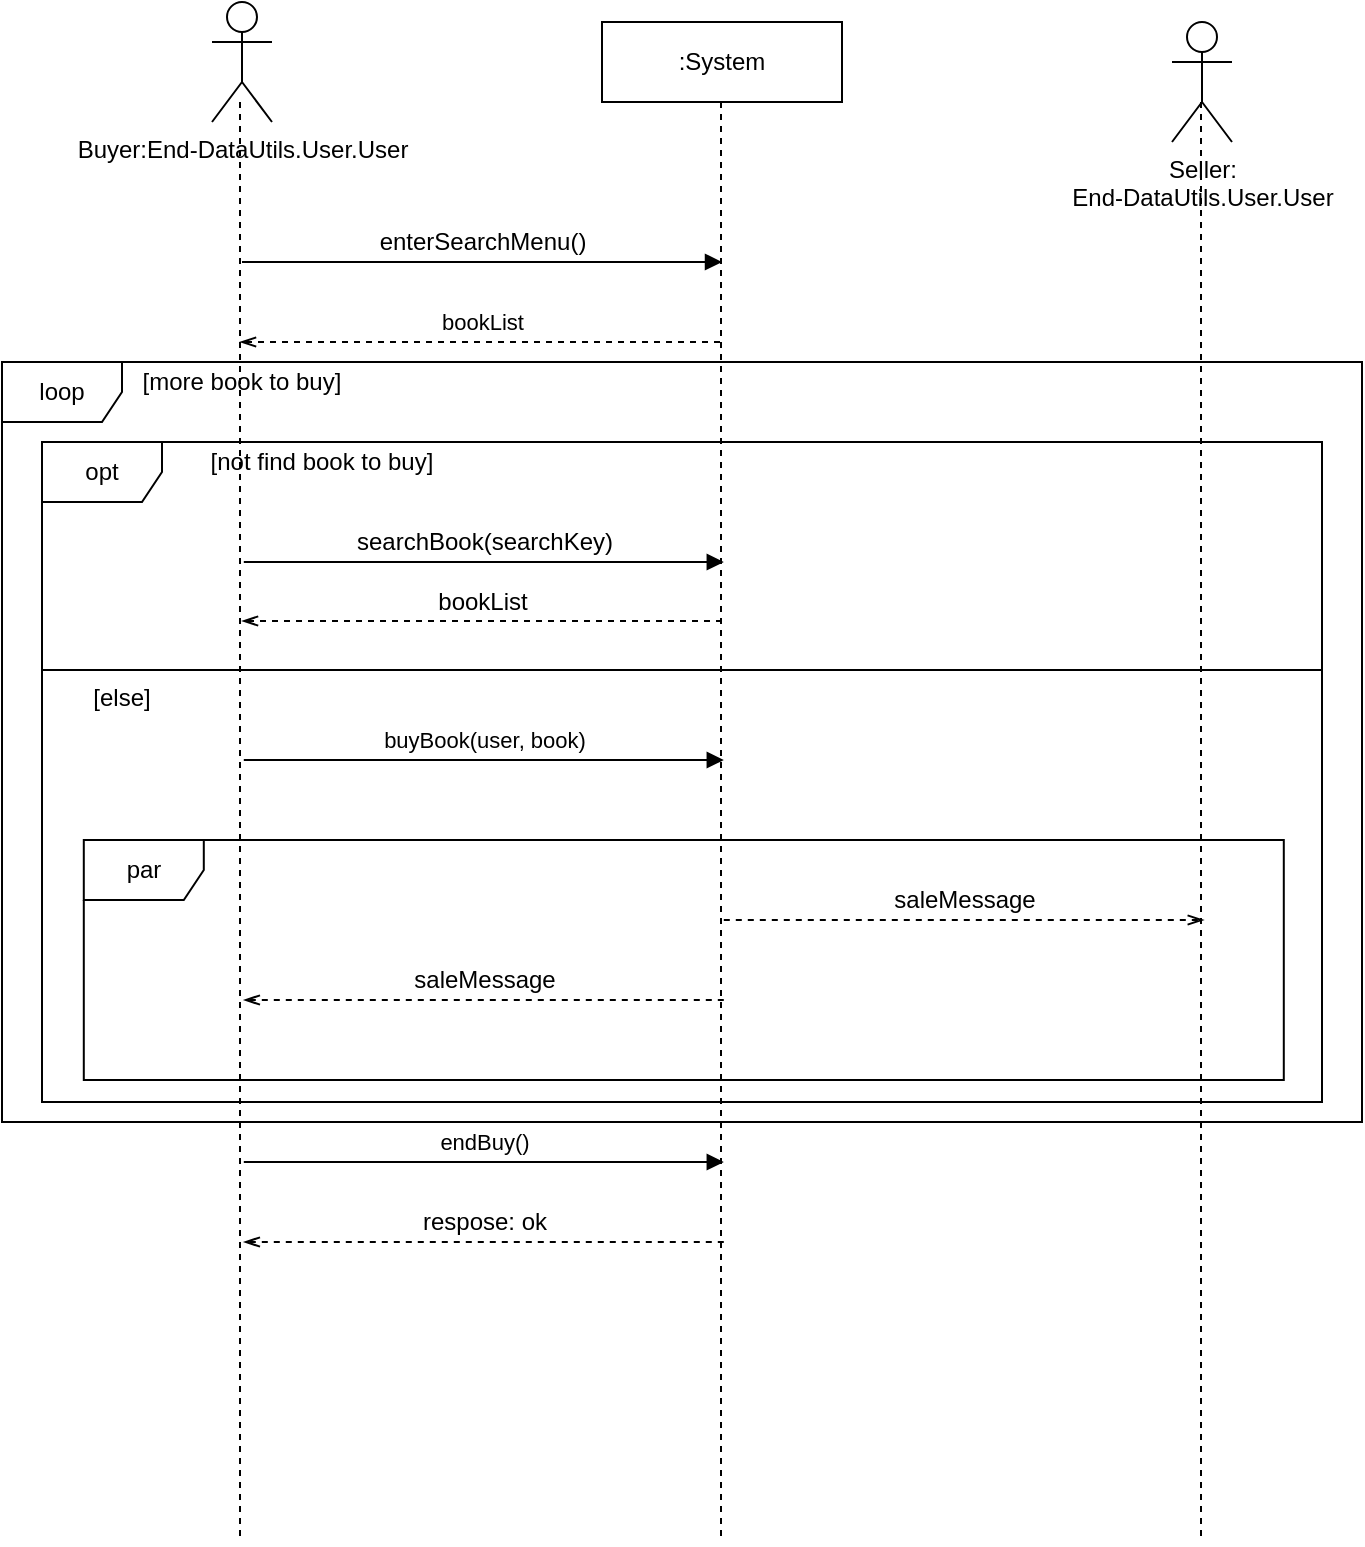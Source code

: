 <mxfile version="13.2.4" type="device" pages="4"><diagram id="6hGFLwfOUW9BJ-s0fimq" name="BuyBook"><mxGraphModel dx="1422" dy="745" grid="1" gridSize="10" guides="1" tooltips="1" connect="1" arrows="1" fold="1" page="1" pageScale="1" pageWidth="827" pageHeight="1169" math="0" shadow="0"><root><mxCell id="0"/><mxCell id="1" parent="0"/><mxCell id="3pYm0WZSBtt9Ycjsd9VP-42" value="loop" style="shape=umlFrame;whiteSpace=wrap;html=1;" parent="1" vertex="1"><mxGeometry x="40" y="250" width="680" height="380" as="geometry"/></mxCell><mxCell id="XymvLfOhUU3n8pdUh_bW-34" value="opt" style="shape=umlFrame;whiteSpace=wrap;html=1;" vertex="1" parent="1"><mxGeometry x="60" y="290" width="640" height="330" as="geometry"/></mxCell><mxCell id="AGMHs2nKBJtEEquiV1g--34" value="par" style="shape=umlFrame;whiteSpace=wrap;html=1;" parent="1" vertex="1"><mxGeometry x="80.9" y="489" width="600" height="120" as="geometry"/></mxCell><mxCell id="2" value="Buyer:End-DataUtils.User.User" style="shape=umlActor;verticalLabelPosition=bottom;labelBackgroundColor=none;verticalAlign=top;html=1;outlineConnect=0;" parent="1" vertex="1"><mxGeometry x="145" y="70" width="30" height="60" as="geometry"/></mxCell><mxCell id="12" value="&lt;span style=&quot;font-family: helvetica; font-size: 12px; font-style: normal; font-weight: 400; letter-spacing: normal; text-align: center; text-indent: 0px; text-transform: none; word-spacing: 0px; float: none; display: inline;&quot;&gt;enterSearchMenu()&lt;/span&gt;" style="endArrow=block;html=1;endFill=1;labelBackgroundColor=none;fontColor=#000000;" parent="1" edge="1"><mxGeometry y="10" width="50" height="50" relative="1" as="geometry"><mxPoint x="160" y="200" as="sourcePoint"/><mxPoint x="400" y="200" as="targetPoint"/><mxPoint as="offset"/></mxGeometry></mxCell><mxCell id="14" value=":System" style="rounded=0;whiteSpace=wrap;html=1;labelBackgroundColor=none;" parent="1" vertex="1"><mxGeometry x="340" y="80" width="120" height="40" as="geometry"/></mxCell><mxCell id="17" value="&lt;span style=&quot;font-family: helvetica; font-size: 12px; font-style: normal; font-weight: 400; letter-spacing: normal; text-align: center; text-indent: 0px; text-transform: none; word-spacing: 0px; float: none; display: inline;&quot;&gt;searchBook(searchKey)&lt;/span&gt;" style="endArrow=block;html=1;endFill=1;labelBackgroundColor=none;fontColor=#000000;" parent="1" edge="1"><mxGeometry y="10" width="50" height="50" relative="1" as="geometry"><mxPoint x="160.9" y="350" as="sourcePoint"/><mxPoint x="400.9" y="350" as="targetPoint"/><mxPoint as="offset"/></mxGeometry></mxCell><mxCell id="24" value="&lt;span style=&quot;font-family: helvetica; font-size: 12px; font-style: normal; font-weight: 400; letter-spacing: normal; text-align: center; text-indent: 0px; text-transform: none; word-spacing: 0px; float: none; display: inline;&quot;&gt;bookList&lt;/span&gt;" style="endArrow=openThin;html=1;endFill=0;dashed=1;labelBackgroundColor=none;fontColor=#000000;" parent="1" edge="1"><mxGeometry y="-10" width="50" height="50" relative="1" as="geometry"><mxPoint x="400" y="379.5" as="sourcePoint"/><mxPoint x="160" y="379.5" as="targetPoint"/><mxPoint as="offset"/></mxGeometry></mxCell><mxCell id="34" value="Seller:&lt;br&gt;End-DataUtils.User.User" style="shape=umlActor;verticalLabelPosition=bottom;labelBackgroundColor=none;verticalAlign=top;html=1;outlineConnect=0;" parent="1" vertex="1"><mxGeometry x="625" y="80" width="30" height="60" as="geometry"/></mxCell><mxCell id="n1-OZ0mxmcXtM2e9nvb8-45" value="bookList" style="endArrow=openThin;html=1;endFill=0;dashed=1;labelBackgroundColor=none;" parent="1" edge="1"><mxGeometry x="-0.008" y="-10" width="50" height="50" relative="1" as="geometry"><mxPoint x="399" y="240" as="sourcePoint"/><mxPoint x="159" y="240" as="targetPoint"/><mxPoint as="offset"/></mxGeometry></mxCell><mxCell id="3pYm0WZSBtt9Ycjsd9VP-46" value="[more book to buy]" style="text;html=1;strokeColor=none;fillColor=none;align=center;verticalAlign=middle;whiteSpace=wrap;rounded=0;" parent="1" vertex="1"><mxGeometry x="100" y="250" width="120" height="20" as="geometry"/></mxCell><mxCell id="3pYm0WZSBtt9Ycjsd9VP-48" value="" style="edgeStyle=orthogonalEdgeStyle;rounded=0;orthogonalLoop=1;jettySize=auto;html=1;endArrow=none;endFill=0;dashed=1;" parent="1" edge="1"><mxGeometry relative="1" as="geometry"><mxPoint x="159" y="840" as="targetPoint"/><mxPoint x="159" y="120" as="sourcePoint"/><Array as="points"><mxPoint x="159" y="840"/><mxPoint x="159" y="840"/></Array></mxGeometry></mxCell><mxCell id="3pYm0WZSBtt9Ycjsd9VP-62" value="buyBook(user, book)" style="endArrow=block;html=1;endFill=1;labelBackgroundColor=none;" parent="1" edge="1"><mxGeometry y="10" width="50" height="50" relative="1" as="geometry"><mxPoint x="160.9" y="449" as="sourcePoint"/><mxPoint x="400.9" y="449" as="targetPoint"/><mxPoint as="offset"/></mxGeometry></mxCell><mxCell id="3pYm0WZSBtt9Ycjsd9VP-65" value="&lt;span style=&quot;font-family: helvetica; font-size: 12px; font-style: normal; font-weight: 400; letter-spacing: normal; text-align: center; text-indent: 0px; text-transform: none; word-spacing: 0px; float: none; display: inline;&quot;&gt;saleMessage&lt;/span&gt;" style="endArrow=openThin;html=1;endFill=0;dashed=1;labelBackgroundColor=none;fontColor=#000000;" parent="1" edge="1"><mxGeometry y="-10" width="50" height="50" relative="1" as="geometry"><mxPoint x="400.9" y="569" as="sourcePoint"/><mxPoint x="160.9" y="569" as="targetPoint"/><mxPoint as="offset"/></mxGeometry></mxCell><mxCell id="3pYm0WZSBtt9Ycjsd9VP-66" value="&lt;span style=&quot;font-family: helvetica; font-size: 12px; font-style: normal; font-weight: 400; letter-spacing: normal; text-align: center; text-indent: 0px; text-transform: none; word-spacing: 0px; float: none; display: inline;&quot;&gt;saleMessage&lt;/span&gt;" style="endArrow=openThin;html=1;endFill=0;dashed=1;labelBackgroundColor=none;fontColor=#000000;" parent="1" edge="1"><mxGeometry y="10" width="50" height="50" relative="1" as="geometry"><mxPoint x="400.9" y="529" as="sourcePoint"/><mxPoint x="640.9" y="529" as="targetPoint"/><mxPoint as="offset"/></mxGeometry></mxCell><mxCell id="kgXrmsJHoRUwOv15Z1vA-34" value="endBuy()" style="endArrow=block;html=1;endFill=1;labelBackgroundColor=none;" parent="1" edge="1"><mxGeometry y="10" width="50" height="50" relative="1" as="geometry"><mxPoint x="160.9" y="650" as="sourcePoint"/><mxPoint x="400.9" y="650" as="targetPoint"/><mxPoint as="offset"/></mxGeometry></mxCell><mxCell id="kgXrmsJHoRUwOv15Z1vA-35" value="&lt;span style=&quot;font-family: helvetica; font-size: 12px; font-style: normal; font-weight: 400; letter-spacing: normal; text-align: center; text-indent: 0px; text-transform: none; word-spacing: 0px; float: none; display: inline;&quot;&gt;respose: ok&lt;/span&gt;" style="endArrow=openThin;html=1;endFill=0;dashed=1;labelBackgroundColor=none;fontColor=#000000;" parent="1" edge="1"><mxGeometry y="-10" width="50" height="50" relative="1" as="geometry"><mxPoint x="400.9" y="690" as="sourcePoint"/><mxPoint x="160.9" y="690" as="targetPoint"/><mxPoint as="offset"/></mxGeometry></mxCell><mxCell id="kgXrmsJHoRUwOv15Z1vA-36" value="" style="edgeStyle=orthogonalEdgeStyle;rounded=0;orthogonalLoop=1;jettySize=auto;html=1;endArrow=none;endFill=0;dashed=1;" parent="1" edge="1"><mxGeometry relative="1" as="geometry"><mxPoint x="399.5" y="840" as="targetPoint"/><mxPoint x="399.5" y="120" as="sourcePoint"/><Array as="points"><mxPoint x="399.5" y="840"/><mxPoint x="399.5" y="840"/></Array></mxGeometry></mxCell><mxCell id="kgXrmsJHoRUwOv15Z1vA-37" value="" style="edgeStyle=orthogonalEdgeStyle;rounded=0;orthogonalLoop=1;jettySize=auto;html=1;endArrow=none;endFill=0;dashed=1;" parent="1" edge="1"><mxGeometry relative="1" as="geometry"><mxPoint x="639.5" y="840" as="targetPoint"/><mxPoint x="639.5" y="120" as="sourcePoint"/><Array as="points"><mxPoint x="639.5" y="840"/><mxPoint x="639.5" y="840"/></Array></mxGeometry></mxCell><mxCell id="XymvLfOhUU3n8pdUh_bW-37" value="" style="line;strokeWidth=1;fillColor=none;align=left;verticalAlign=middle;spacingTop=-1;spacingLeft=3;spacingRight=3;rotatable=0;labelPosition=right;points=[];portConstraint=eastwest;" vertex="1" parent="1"><mxGeometry x="60" y="400" width="640" height="8" as="geometry"/></mxCell><mxCell id="XymvLfOhUU3n8pdUh_bW-39" value="[not find book to buy]" style="text;html=1;strokeColor=none;fillColor=none;align=center;verticalAlign=middle;whiteSpace=wrap;rounded=0;" vertex="1" parent="1"><mxGeometry x="140" y="290" width="120" height="20" as="geometry"/></mxCell><mxCell id="XymvLfOhUU3n8pdUh_bW-40" value="[else]" style="text;html=1;strokeColor=none;fillColor=none;align=center;verticalAlign=middle;whiteSpace=wrap;rounded=0;" vertex="1" parent="1"><mxGeometry x="70" y="408" width="60" height="20" as="geometry"/></mxCell></root></mxGraphModel></diagram><diagram id="KpThnwfHoM7KCyBBRXC-" name="RegisterBook"><mxGraphModel dx="1422" dy="745" grid="1" gridSize="10" guides="1" tooltips="1" connect="1" arrows="1" fold="1" page="1" pageScale="1" pageWidth="827" pageHeight="1169" math="0" shadow="0"><root><mxCell id="PqyBbhhxmd2hz2zt0yM3-0"/><mxCell id="PqyBbhhxmd2hz2zt0yM3-1" parent="PqyBbhhxmd2hz2zt0yM3-0"/><mxCell id="JXu51TYa6Wzfhg3njhPF-1" value="" style="edgeStyle=orthogonalEdgeStyle;rounded=0;orthogonalLoop=1;jettySize=auto;html=1;endArrow=none;endFill=0;dashed=1;" parent="PqyBbhhxmd2hz2zt0yM3-1" source="JXu51TYa6Wzfhg3njhPF-2" edge="1"><mxGeometry relative="1" as="geometry"><mxPoint x="246" y="690" as="targetPoint"/><Array as="points"><mxPoint x="241" y="690"/></Array></mxGeometry></mxCell><mxCell id="JXu51TYa6Wzfhg3njhPF-2" value="Buyer:End-DataUtils.User.User" style="shape=umlActor;verticalLabelPosition=bottom;labelBackgroundColor=none;verticalAlign=top;html=1;outlineConnect=0;" parent="PqyBbhhxmd2hz2zt0yM3-1" vertex="1"><mxGeometry x="226" y="70" width="30" height="60" as="geometry"/></mxCell><mxCell id="JXu51TYa6Wzfhg3njhPF-5" value="&#10;&#10;&lt;!--StartFragment--&gt;&lt;span style=&quot;color: rgb(240, 240, 240); font-family: Helvetica; font-size: 12px; font-style: normal; font-variant-ligatures: normal; font-variant-caps: normal; font-weight: 400; letter-spacing: normal; orphans: 2; text-align: center; text-indent: 0px; text-transform: none; widows: 2; word-spacing: 0px; -webkit-text-stroke-width: 0px; text-decoration-style: initial; text-decoration-color: initial; float: none; display: inline !important;&quot;&gt;enterBookRegisterMenu()&lt;/span&gt;&lt;!--EndFragment--&gt;&#10;&#10;" style="endArrow=block;html=1;endFill=1;labelBackgroundColor=none;" parent="PqyBbhhxmd2hz2zt0yM3-1" edge="1"><mxGeometry x="-0.004" y="10" width="50" height="50" relative="1" as="geometry"><mxPoint x="241" y="200" as="sourcePoint"/><mxPoint x="520" y="200" as="targetPoint"/><mxPoint as="offset"/></mxGeometry></mxCell><mxCell id="JXu51TYa6Wzfhg3njhPF-6" value="" style="edgeStyle=orthogonalEdgeStyle;rounded=0;orthogonalLoop=1;jettySize=auto;html=1;endArrow=none;endFill=0;dashed=1;" parent="PqyBbhhxmd2hz2zt0yM3-1" source="JXu51TYa6Wzfhg3njhPF-7" edge="1"><mxGeometry relative="1" as="geometry"><mxPoint x="520" y="700" as="targetPoint"/></mxGeometry></mxCell><mxCell id="JXu51TYa6Wzfhg3njhPF-7" value=":System" style="rounded=0;whiteSpace=wrap;html=1;labelBackgroundColor=none;" parent="PqyBbhhxmd2hz2zt0yM3-1" vertex="1"><mxGeometry x="460" y="80" width="120" height="40" as="geometry"/></mxCell><mxCell id="JXu51TYa6Wzfhg3njhPF-9" value="" style="endArrow=block;html=1;endFill=1;" parent="PqyBbhhxmd2hz2zt0yM3-1" edge="1"><mxGeometry width="50" height="50" relative="1" as="geometry"><mxPoint x="239.5" y="360" as="sourcePoint"/><mxPoint x="518.5" y="360" as="targetPoint"/></mxGeometry></mxCell><mxCell id="bPoS6ouOPLnSfAmkZ3_9-2" value="&lt;span style=&quot;font-size: 12px&quot;&gt;registBook(title, publisher, author, year, price)&lt;/span&gt;" style="edgeLabel;html=1;align=center;verticalAlign=middle;resizable=0;points=[];" parent="JXu51TYa6Wzfhg3njhPF-9" vertex="1" connectable="0"><mxGeometry x="0.197" y="3" relative="1" as="geometry"><mxPoint x="-27.5" y="-7" as="offset"/></mxGeometry></mxCell><mxCell id="JXu51TYa6Wzfhg3njhPF-37" value="&lt;span style=&quot;color: rgb(240 , 240 , 240) ; font-family: &amp;#34;helvetica&amp;#34; ; font-size: 12px ; font-style: normal ; font-weight: 400 ; letter-spacing: normal ; text-align: center ; text-indent: 0px ; text-transform: none ; word-spacing: 0px ; float: none ; display: inline&quot;&gt;updatedOwnBookList&lt;/span&gt;" style="endArrow=openThin;html=1;endFill=0;dashed=1;labelBackgroundColor=none;" parent="PqyBbhhxmd2hz2zt0yM3-1" edge="1"><mxGeometry x="-0.004" y="-9" width="50" height="50" relative="1" as="geometry"><mxPoint x="519.5" y="400" as="sourcePoint"/><mxPoint x="239.5" y="400" as="targetPoint"/><mxPoint as="offset"/></mxGeometry></mxCell><mxCell id="bPoS6ouOPLnSfAmkZ3_9-3" value="&lt;font face=&quot;helvetica&quot;&gt;&lt;span style=&quot;font-size: 12px&quot;&gt;ownBookList&lt;/span&gt;&lt;/font&gt;" style="endArrow=openThin;html=1;endFill=0;dashed=1;labelBackgroundColor=none;" parent="PqyBbhhxmd2hz2zt0yM3-1" edge="1"><mxGeometry x="-0.004" y="-9" width="50" height="50" relative="1" as="geometry"><mxPoint x="520" y="240" as="sourcePoint"/><mxPoint x="240" y="240" as="targetPoint"/><mxPoint as="offset"/></mxGeometry></mxCell><mxCell id="bPoS6ouOPLnSfAmkZ3_9-6" value="endRegister" style="endArrow=block;html=1;endFill=1;labelBackgroundColor=none;" parent="PqyBbhhxmd2hz2zt0yM3-1" edge="1"><mxGeometry x="-0.004" y="10" width="50" height="50" relative="1" as="geometry"><mxPoint x="240" y="480" as="sourcePoint"/><mxPoint x="519" y="480" as="targetPoint"/><mxPoint as="offset"/></mxGeometry></mxCell><mxCell id="bPoS6ouOPLnSfAmkZ3_9-7" value="&lt;font face=&quot;helvetica&quot;&gt;&lt;span style=&quot;font-size: 12px&quot;&gt;response: ok&lt;/span&gt;&lt;/font&gt;" style="endArrow=openThin;html=1;endFill=0;dashed=1;labelBackgroundColor=none;" parent="PqyBbhhxmd2hz2zt0yM3-1" edge="1"><mxGeometry x="-0.004" y="-9" width="50" height="50" relative="1" as="geometry"><mxPoint x="520" y="520" as="sourcePoint"/><mxPoint x="240" y="520" as="targetPoint"/><mxPoint as="offset"/></mxGeometry></mxCell></root></mxGraphModel></diagram><diagram id="iqIWMkwtlSO-mOS8KNBK" name="DeleteUser"><mxGraphModel dx="1422" dy="745" grid="1" gridSize="10" guides="1" tooltips="1" connect="1" arrows="1" fold="1" page="1" pageScale="1" pageWidth="827" pageHeight="1169" math="0" shadow="0"><root><mxCell id="YWCWR-Q88oD3R-4k9Ic8-0"/><mxCell id="YWCWR-Q88oD3R-4k9Ic8-1" parent="YWCWR-Q88oD3R-4k9Ic8-0"/><mxCell id="gd-7ahZmETjIDH6ziQu4-1" value="loop" style="shape=umlFrame;whiteSpace=wrap;html=1;" parent="YWCWR-Q88oD3R-4k9Ic8-1" vertex="1"><mxGeometry x="200" y="265" width="400" height="335" as="geometry"/></mxCell><mxCell id="YEVEnfXSEmzaOY79N1TQ-0" value="" style="edgeStyle=orthogonalEdgeStyle;rounded=0;orthogonalLoop=1;jettySize=auto;html=1;endArrow=none;endFill=0;dashed=1;" parent="YWCWR-Q88oD3R-4k9Ic8-1" source="YEVEnfXSEmzaOY79N1TQ-1" edge="1"><mxGeometry relative="1" as="geometry"><mxPoint x="280" y="720" as="targetPoint"/><Array as="points"><mxPoint x="280" y="690"/></Array></mxGeometry></mxCell><mxCell id="YEVEnfXSEmzaOY79N1TQ-1" value="Administrator" style="shape=umlActor;verticalLabelPosition=bottom;labelBackgroundColor=none;verticalAlign=top;html=1;outlineConnect=0;" parent="YWCWR-Q88oD3R-4k9Ic8-1" vertex="1"><mxGeometry x="265" y="70" width="30" height="60" as="geometry"/></mxCell><mxCell id="YEVEnfXSEmzaOY79N1TQ-4" value="" style="edgeStyle=orthogonalEdgeStyle;rounded=0;orthogonalLoop=1;jettySize=auto;html=1;endArrow=none;endFill=0;dashed=1;" parent="YWCWR-Q88oD3R-4k9Ic8-1" source="YEVEnfXSEmzaOY79N1TQ-5" edge="1"><mxGeometry relative="1" as="geometry"><mxPoint x="519" y="720" as="targetPoint"/></mxGeometry></mxCell><mxCell id="YEVEnfXSEmzaOY79N1TQ-5" value=":System" style="rounded=0;whiteSpace=wrap;html=1;labelBackgroundColor=none;" parent="YWCWR-Q88oD3R-4k9Ic8-1" vertex="1"><mxGeometry x="459" y="80" width="120" height="40" as="geometry"/></mxCell><mxCell id="UrstLIvZSVqKVnI0r-eT-4" value="&#10;&#10;&lt;!--StartFragment--&gt;&lt;span style=&quot;color: rgb(240, 240, 240); font-family: Helvetica; font-size: 12px; font-style: normal; font-variant-ligatures: normal; font-variant-caps: normal; font-weight: 400; letter-spacing: normal; orphans: 2; text-align: center; text-indent: 0px; text-transform: none; widows: 2; word-spacing: 0px; -webkit-text-stroke-width: 0px; text-decoration-style: initial; text-decoration-color: initial; float: none; display: inline !important;&quot;&gt;enterUserMangeMenu()&lt;/span&gt;&lt;!--EndFragment--&gt;&#10;&#10;" style="endArrow=block;html=1;endFill=1;labelBackgroundColor=none;" parent="YWCWR-Q88oD3R-4k9Ic8-1" edge="1"><mxGeometry y="10" width="50" height="50" relative="1" as="geometry"><mxPoint x="279" y="200" as="sourcePoint"/><mxPoint x="519" y="200" as="targetPoint"/><mxPoint as="offset"/></mxGeometry></mxCell><mxCell id="UrstLIvZSVqKVnI0r-eT-11" value="userList" style="endArrow=openThin;html=1;endFill=0;dashed=1;" parent="YWCWR-Q88oD3R-4k9Ic8-1" edge="1"><mxGeometry y="-10" width="50" height="50" relative="1" as="geometry"><mxPoint x="519" y="240" as="sourcePoint"/><mxPoint x="279" y="240" as="targetPoint"/><mxPoint as="offset"/></mxGeometry></mxCell><mxCell id="U91n3O1pk0k0M0v6BB0i-0" value="alt" style="shape=umlFrame;whiteSpace=wrap;html=1;labelBackgroundColor=none;" parent="YWCWR-Q88oD3R-4k9Ic8-1" vertex="1"><mxGeometry x="249" y="350" width="310" height="170" as="geometry"/></mxCell><mxCell id="U91n3O1pk0k0M0v6BB0i-1" value="" style="line;strokeWidth=1;fillColor=none;align=left;verticalAlign=middle;spacingTop=-1;spacingLeft=3;spacingRight=3;rotatable=0;labelPosition=right;points=[];portConstraint=eastwest;labelBackgroundColor=none;" parent="YWCWR-Q88oD3R-4k9Ic8-1" vertex="1"><mxGeometry x="249" y="435.0" width="310" height="10.8" as="geometry"/></mxCell><mxCell id="U91n3O1pk0k0M0v6BB0i-3" value="[user.status == deactivate]" style="text;html=1;strokeColor=none;fillColor=none;align=center;verticalAlign=middle;whiteSpace=wrap;rounded=0;labelBackgroundColor=none;" parent="YWCWR-Q88oD3R-4k9Ic8-1" vertex="1"><mxGeometry x="299" y="350" width="180" height="27" as="geometry"/></mxCell><mxCell id="U91n3O1pk0k0M0v6BB0i-4" value="[else]" style="text;html=1;strokeColor=none;fillColor=none;align=center;verticalAlign=middle;whiteSpace=wrap;rounded=0;labelBackgroundColor=none;" parent="YWCWR-Q88oD3R-4k9Ic8-1" vertex="1"><mxGeometry x="299" y="435.0" width="70" height="27" as="geometry"/></mxCell><mxCell id="U91n3O1pk0k0M0v6BB0i-6" value="respose:ok" style="endArrow=openThin;html=1;endFill=0;dashed=1;" parent="YWCWR-Q88oD3R-4k9Ic8-1" edge="1"><mxGeometry y="-10" width="50" height="50" relative="1" as="geometry"><mxPoint x="519" y="400" as="sourcePoint"/><mxPoint x="279" y="400" as="targetPoint"/><mxPoint as="offset"/></mxGeometry></mxCell><mxCell id="U91n3O1pk0k0M0v6BB0i-7" value="response: confirm" style="endArrow=openThin;html=1;endFill=0;dashed=1;" parent="YWCWR-Q88oD3R-4k9Ic8-1" edge="1"><mxGeometry y="-10" width="50" height="50" relative="1" as="geometry"><mxPoint x="519" y="479.2" as="sourcePoint"/><mxPoint x="279" y="479.2" as="targetPoint"/><mxPoint as="offset"/></mxGeometry></mxCell><mxCell id="gd-7ahZmETjIDH6ziQu4-0" value="userList" style="endArrow=openThin;html=1;endFill=0;dashed=1;" parent="YWCWR-Q88oD3R-4k9Ic8-1" edge="1"><mxGeometry y="-10" width="50" height="50" relative="1" as="geometry"><mxPoint x="520" y="560" as="sourcePoint"/><mxPoint x="280" y="560" as="targetPoint"/><mxPoint as="offset"/></mxGeometry></mxCell><mxCell id="gd-7ahZmETjIDH6ziQu4-3" value="[more user to delete]" style="text;html=1;strokeColor=none;fillColor=none;align=center;verticalAlign=middle;whiteSpace=wrap;rounded=0;labelBackgroundColor=none;" parent="YWCWR-Q88oD3R-4k9Ic8-1" vertex="1"><mxGeometry x="280" y="265" width="120" height="27" as="geometry"/></mxCell><mxCell id="xVFvQit5LFoKfKA7L2Vu-0" value="deleteUser(user)" style="endArrow=block;html=1;endFill=1;labelBackgroundColor=none;" parent="YWCWR-Q88oD3R-4k9Ic8-1" edge="1"><mxGeometry y="10" width="50" height="50" relative="1" as="geometry"><mxPoint x="279" y="320" as="sourcePoint"/><mxPoint x="519" y="320" as="targetPoint"/><mxPoint as="offset"/></mxGeometry></mxCell><mxCell id="xVFvQit5LFoKfKA7L2Vu-1" value="endDeleteUser()" style="endArrow=block;html=1;endFill=1;labelBackgroundColor=none;" parent="YWCWR-Q88oD3R-4k9Ic8-1" edge="1"><mxGeometry y="10" width="50" height="50" relative="1" as="geometry"><mxPoint x="280" y="640" as="sourcePoint"/><mxPoint x="520" y="640" as="targetPoint"/><mxPoint as="offset"/></mxGeometry></mxCell><mxCell id="xVFvQit5LFoKfKA7L2Vu-2" value="response:ok" style="endArrow=openThin;html=1;endFill=0;dashed=1;" parent="YWCWR-Q88oD3R-4k9Ic8-1" edge="1"><mxGeometry y="-10" width="50" height="50" relative="1" as="geometry"><mxPoint x="520" y="680" as="sourcePoint"/><mxPoint x="280" y="680" as="targetPoint"/><mxPoint as="offset"/></mxGeometry></mxCell></root></mxGraphModel></diagram><diagram id="u3AtCyVeufAkrBjVJX67" name="DeleteBook"><mxGraphModel dx="1422" dy="745" grid="1" gridSize="10" guides="1" tooltips="1" connect="1" arrows="1" fold="1" page="1" pageScale="1" pageWidth="827" pageHeight="1169" math="0" shadow="0"><root><mxCell id="GA--pIxrdVy0G072Newp-0"/><mxCell id="GA--pIxrdVy0G072Newp-1" parent="GA--pIxrdVy0G072Newp-0"/><mxCell id="d08eRqrAVCrlmCSxyMs9-1" value="loop" style="shape=umlFrame;whiteSpace=wrap;html=1;" parent="GA--pIxrdVy0G072Newp-1" vertex="1"><mxGeometry x="240" y="280" width="400" height="120" as="geometry"/></mxCell><mxCell id="JXBRRLaRg2BqrHtnhFQ9-0" value="" style="edgeStyle=orthogonalEdgeStyle;rounded=0;orthogonalLoop=1;jettySize=auto;html=1;endArrow=none;endFill=0;dashed=1;" parent="GA--pIxrdVy0G072Newp-1" source="JXBRRLaRg2BqrHtnhFQ9-1" edge="1"><mxGeometry relative="1" as="geometry"><mxPoint x="327" y="690" as="targetPoint"/><Array as="points"><mxPoint x="322" y="690"/></Array></mxGeometry></mxCell><mxCell id="JXBRRLaRg2BqrHtnhFQ9-1" value="Administrator" style="shape=umlActor;verticalLabelPosition=bottom;labelBackgroundColor=none;verticalAlign=top;html=1;outlineConnect=0;" parent="GA--pIxrdVy0G072Newp-1" vertex="1"><mxGeometry x="307" y="70" width="30" height="60" as="geometry"/></mxCell><mxCell id="JXBRRLaRg2BqrHtnhFQ9-3" value="" style="edgeStyle=orthogonalEdgeStyle;rounded=0;orthogonalLoop=1;jettySize=auto;html=1;endArrow=none;endFill=0;dashed=1;" parent="GA--pIxrdVy0G072Newp-1" source="JXBRRLaRg2BqrHtnhFQ9-4" edge="1"><mxGeometry relative="1" as="geometry"><mxPoint x="561" y="700" as="targetPoint"/></mxGeometry></mxCell><mxCell id="JXBRRLaRg2BqrHtnhFQ9-4" value=":System" style="rounded=0;whiteSpace=wrap;html=1;labelBackgroundColor=none;" parent="GA--pIxrdVy0G072Newp-1" vertex="1"><mxGeometry x="501" y="80" width="120" height="40" as="geometry"/></mxCell><mxCell id="JXBRRLaRg2BqrHtnhFQ9-6" value="&lt;span style=&quot;color: rgb(240 , 240 , 240) ; font-family: &amp;#34;helvetica&amp;#34; ; font-size: 12px ; font-style: normal ; font-weight: 400 ; letter-spacing: normal ; text-align: center ; text-indent: 0px ; text-transform: none ; word-spacing: 0px ; float: none ; display: inline&quot;&gt;enterBookMangeMenu()&lt;/span&gt;" style="endArrow=block;html=1;endFill=1;labelBackgroundColor=none;" parent="GA--pIxrdVy0G072Newp-1" edge="1"><mxGeometry y="10" width="50" height="50" relative="1" as="geometry"><mxPoint x="321" y="200" as="sourcePoint"/><mxPoint x="561" y="200" as="targetPoint"/><mxPoint as="offset"/></mxGeometry></mxCell><mxCell id="JXBRRLaRg2BqrHtnhFQ9-8" value="respose:ok" style="endArrow=openThin;html=1;endFill=0;dashed=1;" parent="GA--pIxrdVy0G072Newp-1" edge="1"><mxGeometry y="-10" width="50" height="50" relative="1" as="geometry"><mxPoint x="560" y="360" as="sourcePoint"/><mxPoint x="320" y="360" as="targetPoint"/><mxPoint as="offset"/></mxGeometry></mxCell><mxCell id="JXBRRLaRg2BqrHtnhFQ9-10" value="deleteBook(book)" style="endArrow=block;html=1;endFill=1;labelBackgroundColor=none;" parent="GA--pIxrdVy0G072Newp-1" edge="1"><mxGeometry y="10" width="50" height="50" relative="1" as="geometry"><mxPoint x="320" y="320" as="sourcePoint"/><mxPoint x="560" y="320" as="targetPoint"/><mxPoint as="offset"/></mxGeometry></mxCell><mxCell id="JXBRRLaRg2BqrHtnhFQ9-17" value="respose:ok" style="endArrow=openThin;html=1;endFill=0;dashed=1;" parent="GA--pIxrdVy0G072Newp-1" edge="1"><mxGeometry y="-10" width="50" height="50" relative="1" as="geometry"><mxPoint x="561" y="480" as="sourcePoint"/><mxPoint x="321" y="480" as="targetPoint"/><mxPoint as="offset"/></mxGeometry></mxCell><mxCell id="d08eRqrAVCrlmCSxyMs9-3" value="[more book to delete]" style="text;html=1;strokeColor=none;fillColor=none;align=center;verticalAlign=middle;whiteSpace=wrap;rounded=0;" parent="GA--pIxrdVy0G072Newp-1" vertex="1"><mxGeometry x="300" y="280" width="130" height="20" as="geometry"/></mxCell><mxCell id="d08eRqrAVCrlmCSxyMs9-4" value="endDelete()" style="endArrow=block;html=1;endFill=1;labelBackgroundColor=none;" parent="GA--pIxrdVy0G072Newp-1" edge="1"><mxGeometry y="10" width="50" height="50" relative="1" as="geometry"><mxPoint x="320" y="440" as="sourcePoint"/><mxPoint x="560" y="440" as="targetPoint"/><mxPoint as="offset"/></mxGeometry></mxCell><mxCell id="d08eRqrAVCrlmCSxyMs9-5" value="bookList" style="endArrow=openThin;html=1;endFill=0;dashed=1;" parent="GA--pIxrdVy0G072Newp-1" edge="1"><mxGeometry y="-10" width="50" height="50" relative="1" as="geometry"><mxPoint x="560" y="240" as="sourcePoint"/><mxPoint x="320" y="240" as="targetPoint"/><mxPoint as="offset"/></mxGeometry></mxCell></root></mxGraphModel></diagram></mxfile>